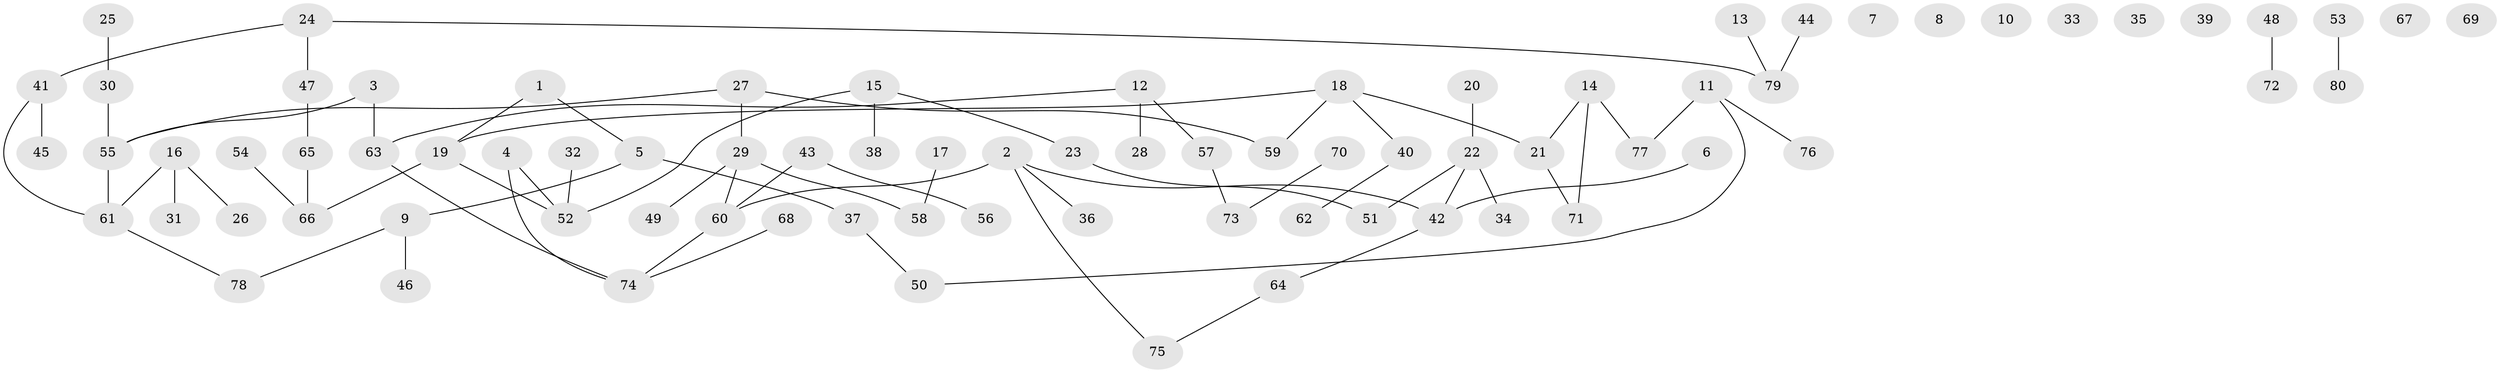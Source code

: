 // Generated by graph-tools (version 1.1) at 2025/12/03/09/25 04:12:52]
// undirected, 80 vertices, 77 edges
graph export_dot {
graph [start="1"]
  node [color=gray90,style=filled];
  1;
  2;
  3;
  4;
  5;
  6;
  7;
  8;
  9;
  10;
  11;
  12;
  13;
  14;
  15;
  16;
  17;
  18;
  19;
  20;
  21;
  22;
  23;
  24;
  25;
  26;
  27;
  28;
  29;
  30;
  31;
  32;
  33;
  34;
  35;
  36;
  37;
  38;
  39;
  40;
  41;
  42;
  43;
  44;
  45;
  46;
  47;
  48;
  49;
  50;
  51;
  52;
  53;
  54;
  55;
  56;
  57;
  58;
  59;
  60;
  61;
  62;
  63;
  64;
  65;
  66;
  67;
  68;
  69;
  70;
  71;
  72;
  73;
  74;
  75;
  76;
  77;
  78;
  79;
  80;
  1 -- 5;
  1 -- 19;
  2 -- 36;
  2 -- 42;
  2 -- 60;
  2 -- 75;
  3 -- 55;
  3 -- 63;
  4 -- 52;
  4 -- 74;
  5 -- 9;
  5 -- 37;
  6 -- 42;
  9 -- 46;
  9 -- 78;
  11 -- 50;
  11 -- 76;
  11 -- 77;
  12 -- 28;
  12 -- 57;
  12 -- 63;
  13 -- 79;
  14 -- 21;
  14 -- 71;
  14 -- 77;
  15 -- 23;
  15 -- 38;
  15 -- 52;
  16 -- 26;
  16 -- 31;
  16 -- 61;
  17 -- 58;
  18 -- 19;
  18 -- 21;
  18 -- 40;
  18 -- 59;
  19 -- 52;
  19 -- 66;
  20 -- 22;
  21 -- 71;
  22 -- 34;
  22 -- 42;
  22 -- 51;
  23 -- 51;
  24 -- 41;
  24 -- 47;
  24 -- 79;
  25 -- 30;
  27 -- 29;
  27 -- 55;
  27 -- 59;
  29 -- 49;
  29 -- 58;
  29 -- 60;
  30 -- 55;
  32 -- 52;
  37 -- 50;
  40 -- 62;
  41 -- 45;
  41 -- 61;
  42 -- 64;
  43 -- 56;
  43 -- 60;
  44 -- 79;
  47 -- 65;
  48 -- 72;
  53 -- 80;
  54 -- 66;
  55 -- 61;
  57 -- 73;
  60 -- 74;
  61 -- 78;
  63 -- 74;
  64 -- 75;
  65 -- 66;
  68 -- 74;
  70 -- 73;
}
